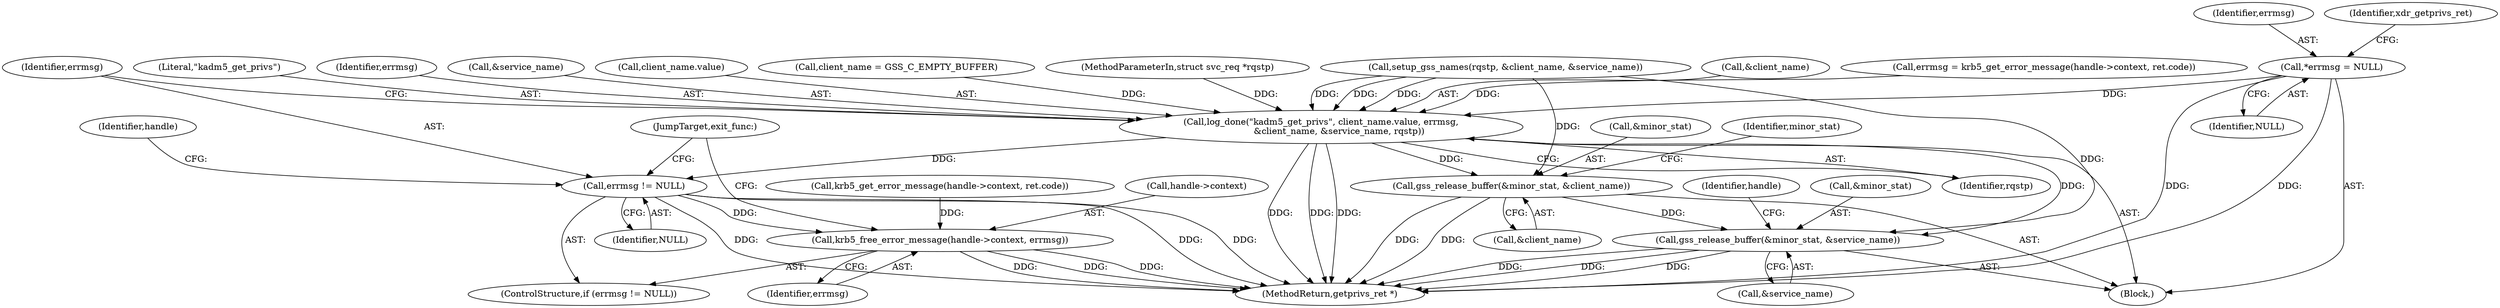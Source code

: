 digraph "0_krb5_83ed75feba32e46f736fcce0d96a0445f29b96c2_12@pointer" {
"1000116" [label="(Call,*errmsg = NULL)"];
"1000195" [label="(Call,log_done(\"kadm5_get_privs\", client_name.value, errmsg,\n             &client_name, &service_name, rqstp))"];
"1000207" [label="(Call,errmsg != NULL)"];
"1000210" [label="(Call,krb5_free_error_message(handle->context, errmsg))"];
"1000216" [label="(Call,gss_release_buffer(&minor_stat, &client_name))"];
"1000221" [label="(Call,gss_release_buffer(&minor_stat, &service_name))"];
"1000201" [label="(Call,&client_name)"];
"1000186" [label="(Call,errmsg = krb5_get_error_message(handle->context, ret.code))"];
"1000221" [label="(Call,gss_release_buffer(&minor_stat, &service_name))"];
"1000217" [label="(Call,&minor_stat)"];
"1000214" [label="(Identifier,errmsg)"];
"1000224" [label="(Call,&service_name)"];
"1000227" [label="(Identifier,handle)"];
"1000219" [label="(Call,&client_name)"];
"1000117" [label="(Identifier,errmsg)"];
"1000216" [label="(Call,gss_release_buffer(&minor_stat, &client_name))"];
"1000116" [label="(Call,*errmsg = NULL)"];
"1000215" [label="(JumpTarget,exit_func:)"];
"1000120" [label="(Identifier,xdr_getprivs_ret)"];
"1000196" [label="(Literal,\"kadm5_get_privs\")"];
"1000188" [label="(Call,krb5_get_error_message(handle->context, ret.code))"];
"1000212" [label="(Identifier,handle)"];
"1000209" [label="(Identifier,NULL)"];
"1000195" [label="(Call,log_done(\"kadm5_get_privs\", client_name.value, errmsg,\n             &client_name, &service_name, rqstp))"];
"1000200" [label="(Identifier,errmsg)"];
"1000231" [label="(MethodReturn,getprivs_ret *)"];
"1000103" [label="(Block,)"];
"1000207" [label="(Call,errmsg != NULL)"];
"1000203" [label="(Call,&service_name)"];
"1000208" [label="(Identifier,errmsg)"];
"1000118" [label="(Identifier,NULL)"];
"1000205" [label="(Identifier,rqstp)"];
"1000197" [label="(Call,client_name.value)"];
"1000222" [label="(Call,&minor_stat)"];
"1000223" [label="(Identifier,minor_stat)"];
"1000210" [label="(Call,krb5_free_error_message(handle->context, errmsg))"];
"1000211" [label="(Call,handle->context)"];
"1000154" [label="(Call,setup_gss_names(rqstp, &client_name, &service_name))"];
"1000206" [label="(ControlStructure,if (errmsg != NULL))"];
"1000106" [label="(Call,client_name = GSS_C_EMPTY_BUFFER)"];
"1000102" [label="(MethodParameterIn,struct svc_req *rqstp)"];
"1000116" -> "1000103"  [label="AST: "];
"1000116" -> "1000118"  [label="CFG: "];
"1000117" -> "1000116"  [label="AST: "];
"1000118" -> "1000116"  [label="AST: "];
"1000120" -> "1000116"  [label="CFG: "];
"1000116" -> "1000231"  [label="DDG: "];
"1000116" -> "1000231"  [label="DDG: "];
"1000116" -> "1000195"  [label="DDG: "];
"1000195" -> "1000103"  [label="AST: "];
"1000195" -> "1000205"  [label="CFG: "];
"1000196" -> "1000195"  [label="AST: "];
"1000197" -> "1000195"  [label="AST: "];
"1000200" -> "1000195"  [label="AST: "];
"1000201" -> "1000195"  [label="AST: "];
"1000203" -> "1000195"  [label="AST: "];
"1000205" -> "1000195"  [label="AST: "];
"1000208" -> "1000195"  [label="CFG: "];
"1000195" -> "1000231"  [label="DDG: "];
"1000195" -> "1000231"  [label="DDG: "];
"1000195" -> "1000231"  [label="DDG: "];
"1000106" -> "1000195"  [label="DDG: "];
"1000186" -> "1000195"  [label="DDG: "];
"1000154" -> "1000195"  [label="DDG: "];
"1000154" -> "1000195"  [label="DDG: "];
"1000154" -> "1000195"  [label="DDG: "];
"1000102" -> "1000195"  [label="DDG: "];
"1000195" -> "1000207"  [label="DDG: "];
"1000195" -> "1000216"  [label="DDG: "];
"1000195" -> "1000221"  [label="DDG: "];
"1000207" -> "1000206"  [label="AST: "];
"1000207" -> "1000209"  [label="CFG: "];
"1000208" -> "1000207"  [label="AST: "];
"1000209" -> "1000207"  [label="AST: "];
"1000212" -> "1000207"  [label="CFG: "];
"1000215" -> "1000207"  [label="CFG: "];
"1000207" -> "1000231"  [label="DDG: "];
"1000207" -> "1000231"  [label="DDG: "];
"1000207" -> "1000231"  [label="DDG: "];
"1000207" -> "1000210"  [label="DDG: "];
"1000210" -> "1000206"  [label="AST: "];
"1000210" -> "1000214"  [label="CFG: "];
"1000211" -> "1000210"  [label="AST: "];
"1000214" -> "1000210"  [label="AST: "];
"1000215" -> "1000210"  [label="CFG: "];
"1000210" -> "1000231"  [label="DDG: "];
"1000210" -> "1000231"  [label="DDG: "];
"1000210" -> "1000231"  [label="DDG: "];
"1000188" -> "1000210"  [label="DDG: "];
"1000216" -> "1000103"  [label="AST: "];
"1000216" -> "1000219"  [label="CFG: "];
"1000217" -> "1000216"  [label="AST: "];
"1000219" -> "1000216"  [label="AST: "];
"1000223" -> "1000216"  [label="CFG: "];
"1000216" -> "1000231"  [label="DDG: "];
"1000216" -> "1000231"  [label="DDG: "];
"1000154" -> "1000216"  [label="DDG: "];
"1000216" -> "1000221"  [label="DDG: "];
"1000221" -> "1000103"  [label="AST: "];
"1000221" -> "1000224"  [label="CFG: "];
"1000222" -> "1000221"  [label="AST: "];
"1000224" -> "1000221"  [label="AST: "];
"1000227" -> "1000221"  [label="CFG: "];
"1000221" -> "1000231"  [label="DDG: "];
"1000221" -> "1000231"  [label="DDG: "];
"1000221" -> "1000231"  [label="DDG: "];
"1000154" -> "1000221"  [label="DDG: "];
}
